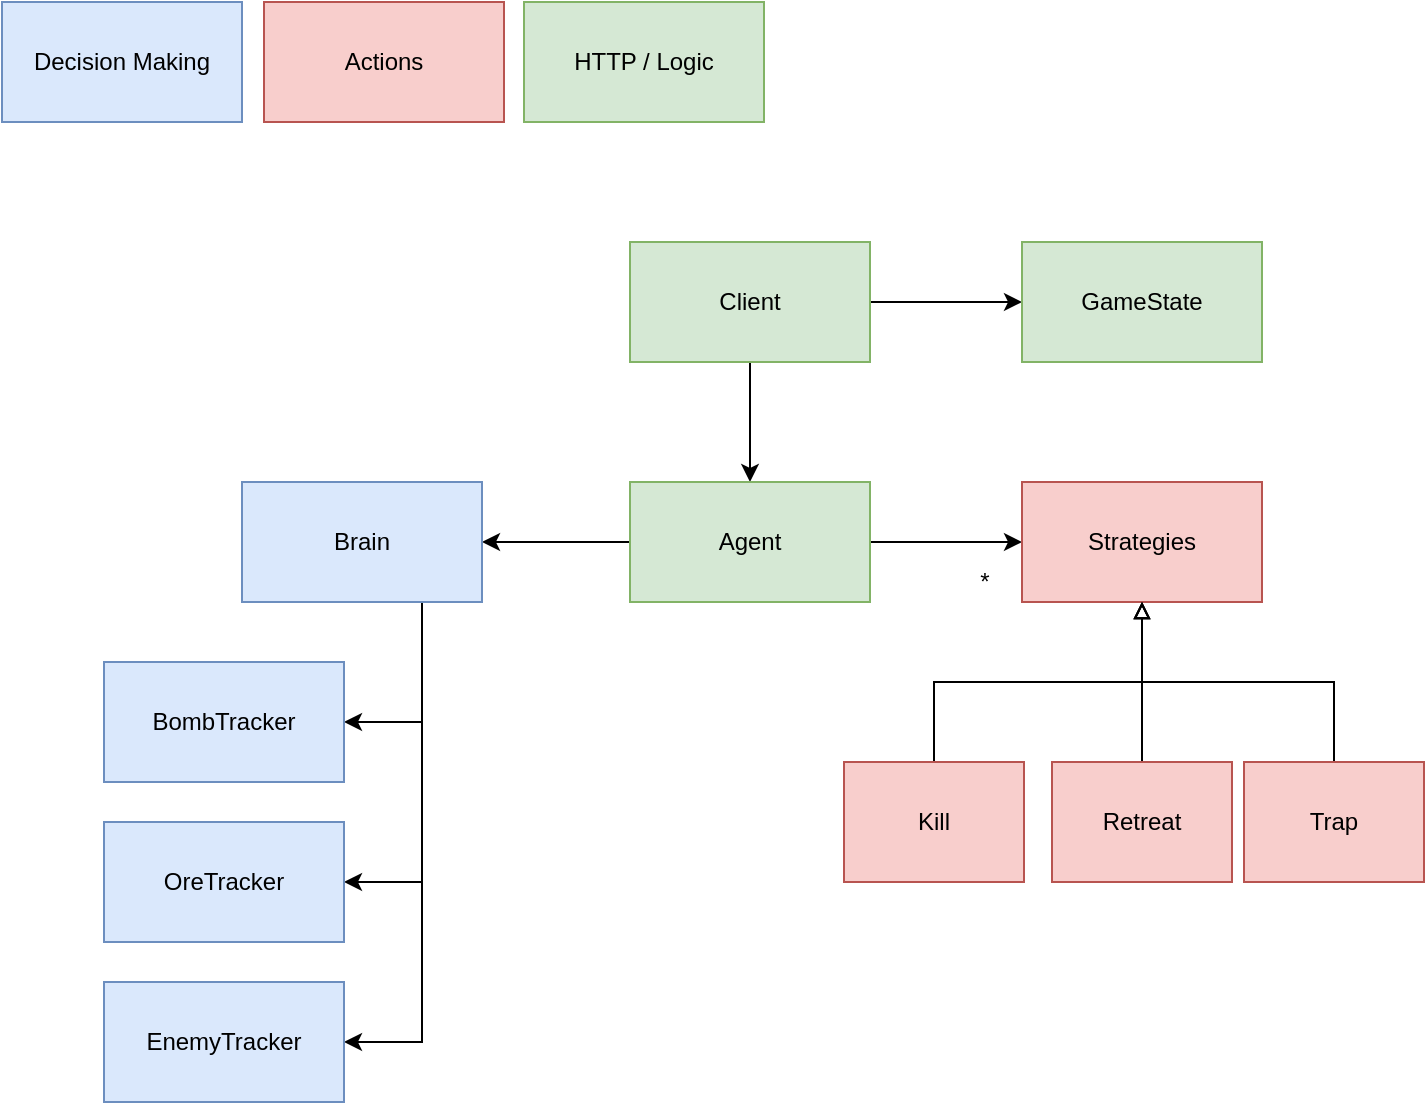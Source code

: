 <mxfile version="14.6.3" type="device"><diagram id="rJHsfmZHaR9d3xn7-kMJ" name="Page-1"><mxGraphModel dx="1426" dy="768" grid="1" gridSize="10" guides="1" tooltips="1" connect="1" arrows="1" fold="1" page="1" pageScale="1" pageWidth="827" pageHeight="1169" math="0" shadow="0"><root><mxCell id="0"/><mxCell id="1" parent="0"/><mxCell id="8f4ZXwR_uysxxT4_xlbP-7" style="edgeStyle=orthogonalEdgeStyle;rounded=0;orthogonalLoop=1;jettySize=auto;html=1;exitX=0.5;exitY=1;exitDx=0;exitDy=0;entryX=0.5;entryY=0;entryDx=0;entryDy=0;" edge="1" parent="1" source="8f4ZXwR_uysxxT4_xlbP-1" target="8f4ZXwR_uysxxT4_xlbP-2"><mxGeometry relative="1" as="geometry"/></mxCell><mxCell id="8f4ZXwR_uysxxT4_xlbP-26" style="edgeStyle=orthogonalEdgeStyle;rounded=0;orthogonalLoop=1;jettySize=auto;html=1;exitX=1;exitY=0.5;exitDx=0;exitDy=0;entryX=0;entryY=0.5;entryDx=0;entryDy=0;endArrow=classic;endFill=1;" edge="1" parent="1" source="8f4ZXwR_uysxxT4_xlbP-1" target="8f4ZXwR_uysxxT4_xlbP-25"><mxGeometry relative="1" as="geometry"/></mxCell><mxCell id="8f4ZXwR_uysxxT4_xlbP-1" value="Client" style="rounded=0;whiteSpace=wrap;html=1;fillColor=#d5e8d4;strokeColor=#82b366;" vertex="1" parent="1"><mxGeometry x="353" y="200" width="120" height="60" as="geometry"/></mxCell><mxCell id="8f4ZXwR_uysxxT4_xlbP-5" style="edgeStyle=orthogonalEdgeStyle;rounded=0;orthogonalLoop=1;jettySize=auto;html=1;exitX=0;exitY=0.5;exitDx=0;exitDy=0;entryX=1;entryY=0.5;entryDx=0;entryDy=0;" edge="1" parent="1" source="8f4ZXwR_uysxxT4_xlbP-2" target="8f4ZXwR_uysxxT4_xlbP-4"><mxGeometry relative="1" as="geometry"/></mxCell><mxCell id="8f4ZXwR_uysxxT4_xlbP-6" style="edgeStyle=orthogonalEdgeStyle;rounded=0;orthogonalLoop=1;jettySize=auto;html=1;exitX=1;exitY=0.5;exitDx=0;exitDy=0;entryX=0;entryY=0.5;entryDx=0;entryDy=0;" edge="1" parent="1" source="8f4ZXwR_uysxxT4_xlbP-2" target="8f4ZXwR_uysxxT4_xlbP-3"><mxGeometry relative="1" as="geometry"/></mxCell><mxCell id="8f4ZXwR_uysxxT4_xlbP-2" value="Agent" style="rounded=0;whiteSpace=wrap;html=1;fillColor=#d5e8d4;strokeColor=#82b366;" vertex="1" parent="1"><mxGeometry x="353" y="320" width="120" height="60" as="geometry"/></mxCell><mxCell id="8f4ZXwR_uysxxT4_xlbP-3" value="Strategies" style="rounded=0;whiteSpace=wrap;html=1;fillColor=#f8cecc;strokeColor=#b85450;" vertex="1" parent="1"><mxGeometry x="549" y="320" width="120" height="60" as="geometry"/></mxCell><mxCell id="8f4ZXwR_uysxxT4_xlbP-11" style="edgeStyle=orthogonalEdgeStyle;rounded=0;orthogonalLoop=1;jettySize=auto;html=1;exitX=0.75;exitY=1;exitDx=0;exitDy=0;entryX=1;entryY=0.5;entryDx=0;entryDy=0;" edge="1" parent="1" source="8f4ZXwR_uysxxT4_xlbP-4" target="8f4ZXwR_uysxxT4_xlbP-8"><mxGeometry relative="1" as="geometry"/></mxCell><mxCell id="8f4ZXwR_uysxxT4_xlbP-12" style="edgeStyle=orthogonalEdgeStyle;rounded=0;orthogonalLoop=1;jettySize=auto;html=1;exitX=0.75;exitY=1;exitDx=0;exitDy=0;entryX=1;entryY=0.5;entryDx=0;entryDy=0;" edge="1" parent="1" source="8f4ZXwR_uysxxT4_xlbP-4" target="8f4ZXwR_uysxxT4_xlbP-9"><mxGeometry relative="1" as="geometry"/></mxCell><mxCell id="8f4ZXwR_uysxxT4_xlbP-13" style="edgeStyle=orthogonalEdgeStyle;rounded=0;orthogonalLoop=1;jettySize=auto;html=1;exitX=0.75;exitY=1;exitDx=0;exitDy=0;entryX=1;entryY=0.5;entryDx=0;entryDy=0;" edge="1" parent="1" source="8f4ZXwR_uysxxT4_xlbP-4" target="8f4ZXwR_uysxxT4_xlbP-10"><mxGeometry relative="1" as="geometry"/></mxCell><mxCell id="8f4ZXwR_uysxxT4_xlbP-4" value="Brain" style="rounded=0;whiteSpace=wrap;html=1;fillColor=#dae8fc;strokeColor=#6c8ebf;" vertex="1" parent="1"><mxGeometry x="159" y="320" width="120" height="60" as="geometry"/></mxCell><mxCell id="8f4ZXwR_uysxxT4_xlbP-8" value="BombTracker" style="rounded=0;whiteSpace=wrap;html=1;fillColor=#dae8fc;strokeColor=#6c8ebf;" vertex="1" parent="1"><mxGeometry x="90" y="410" width="120" height="60" as="geometry"/></mxCell><mxCell id="8f4ZXwR_uysxxT4_xlbP-9" value="OreTracker" style="rounded=0;whiteSpace=wrap;html=1;fillColor=#dae8fc;strokeColor=#6c8ebf;" vertex="1" parent="1"><mxGeometry x="90" y="490" width="120" height="60" as="geometry"/></mxCell><mxCell id="8f4ZXwR_uysxxT4_xlbP-10" value="EnemyTracker" style="rounded=0;whiteSpace=wrap;html=1;fillColor=#dae8fc;strokeColor=#6c8ebf;" vertex="1" parent="1"><mxGeometry x="90" y="570" width="120" height="60" as="geometry"/></mxCell><mxCell id="8f4ZXwR_uysxxT4_xlbP-17" style="edgeStyle=orthogonalEdgeStyle;rounded=0;orthogonalLoop=1;jettySize=auto;html=1;exitX=0.5;exitY=0;exitDx=0;exitDy=0;entryX=0.5;entryY=1;entryDx=0;entryDy=0;endArrow=block;endFill=0;" edge="1" parent="1" source="8f4ZXwR_uysxxT4_xlbP-14" target="8f4ZXwR_uysxxT4_xlbP-3"><mxGeometry relative="1" as="geometry"/></mxCell><mxCell id="8f4ZXwR_uysxxT4_xlbP-14" value="Kill" style="rounded=0;whiteSpace=wrap;html=1;fillColor=#f8cecc;strokeColor=#b85450;" vertex="1" parent="1"><mxGeometry x="460" y="460" width="90" height="60" as="geometry"/></mxCell><mxCell id="8f4ZXwR_uysxxT4_xlbP-18" style="edgeStyle=orthogonalEdgeStyle;rounded=0;orthogonalLoop=1;jettySize=auto;html=1;exitX=0.5;exitY=0;exitDx=0;exitDy=0;entryX=0.5;entryY=1;entryDx=0;entryDy=0;endArrow=block;endFill=0;" edge="1" parent="1" source="8f4ZXwR_uysxxT4_xlbP-15" target="8f4ZXwR_uysxxT4_xlbP-3"><mxGeometry relative="1" as="geometry"/></mxCell><mxCell id="8f4ZXwR_uysxxT4_xlbP-15" value="Retreat" style="rounded=0;whiteSpace=wrap;html=1;fillColor=#f8cecc;strokeColor=#b85450;" vertex="1" parent="1"><mxGeometry x="564" y="460" width="90" height="60" as="geometry"/></mxCell><mxCell id="8f4ZXwR_uysxxT4_xlbP-19" style="edgeStyle=orthogonalEdgeStyle;rounded=0;orthogonalLoop=1;jettySize=auto;html=1;exitX=0.5;exitY=0;exitDx=0;exitDy=0;entryX=0.5;entryY=1;entryDx=0;entryDy=0;endArrow=block;endFill=0;" edge="1" parent="1" source="8f4ZXwR_uysxxT4_xlbP-16" target="8f4ZXwR_uysxxT4_xlbP-3"><mxGeometry relative="1" as="geometry"/></mxCell><mxCell id="8f4ZXwR_uysxxT4_xlbP-16" value="Trap" style="rounded=0;whiteSpace=wrap;html=1;fillColor=#f8cecc;strokeColor=#b85450;" vertex="1" parent="1"><mxGeometry x="660" y="460" width="90" height="60" as="geometry"/></mxCell><mxCell id="8f4ZXwR_uysxxT4_xlbP-21" value="Decision Making" style="rounded=0;whiteSpace=wrap;html=1;fillColor=#dae8fc;strokeColor=#6c8ebf;" vertex="1" parent="1"><mxGeometry x="39" y="80" width="120" height="60" as="geometry"/></mxCell><mxCell id="8f4ZXwR_uysxxT4_xlbP-22" value="Actions" style="rounded=0;whiteSpace=wrap;html=1;fillColor=#f8cecc;strokeColor=#b85450;" vertex="1" parent="1"><mxGeometry x="170" y="80" width="120" height="60" as="geometry"/></mxCell><mxCell id="8f4ZXwR_uysxxT4_xlbP-23" value="HTTP / Logic" style="rounded=0;whiteSpace=wrap;html=1;fillColor=#d5e8d4;strokeColor=#82b366;" vertex="1" parent="1"><mxGeometry x="300" y="80" width="120" height="60" as="geometry"/></mxCell><mxCell id="8f4ZXwR_uysxxT4_xlbP-25" value="GameState" style="rounded=0;whiteSpace=wrap;html=1;fillColor=#d5e8d4;strokeColor=#82b366;" vertex="1" parent="1"><mxGeometry x="549" y="200" width="120" height="60" as="geometry"/></mxCell><mxCell id="8f4ZXwR_uysxxT4_xlbP-27" value="*" style="text;html=1;align=center;verticalAlign=middle;resizable=0;points=[];autosize=1;strokeColor=none;" vertex="1" parent="1"><mxGeometry x="520" y="360" width="20" height="20" as="geometry"/></mxCell></root></mxGraphModel></diagram></mxfile>